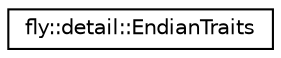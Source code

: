 digraph "Graphical Class Hierarchy"
{
 // LATEX_PDF_SIZE
  edge [fontname="Helvetica",fontsize="10",labelfontname="Helvetica",labelfontsize="10"];
  node [fontname="Helvetica",fontsize="10",shape=record];
  rankdir="LR";
  Node0 [label="fly::detail::EndianTraits",height=0.2,width=0.4,color="black", fillcolor="white", style="filled",URL="$structfly_1_1detail_1_1_endian_traits.html",tooltip=" "];
}
